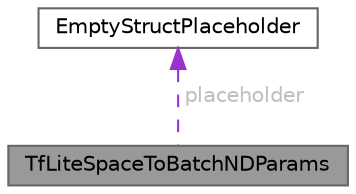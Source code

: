 digraph "TfLiteSpaceToBatchNDParams"
{
 // LATEX_PDF_SIZE
  bgcolor="transparent";
  edge [fontname=Helvetica,fontsize=10,labelfontname=Helvetica,labelfontsize=10];
  node [fontname=Helvetica,fontsize=10,shape=box,height=0.2,width=0.4];
  Node1 [id="Node000001",label="TfLiteSpaceToBatchNDParams",height=0.2,width=0.4,color="gray40", fillcolor="grey60", style="filled", fontcolor="black",tooltip=" "];
  Node2 -> Node1 [id="edge2_Node000001_Node000002",dir="back",color="darkorchid3",style="dashed",tooltip=" ",label=" placeholder",fontcolor="grey" ];
  Node2 [id="Node000002",label="EmptyStructPlaceholder",height=0.2,width=0.4,color="gray40", fillcolor="white", style="filled",URL="$struct_empty_struct_placeholder.html",tooltip=" "];
}

